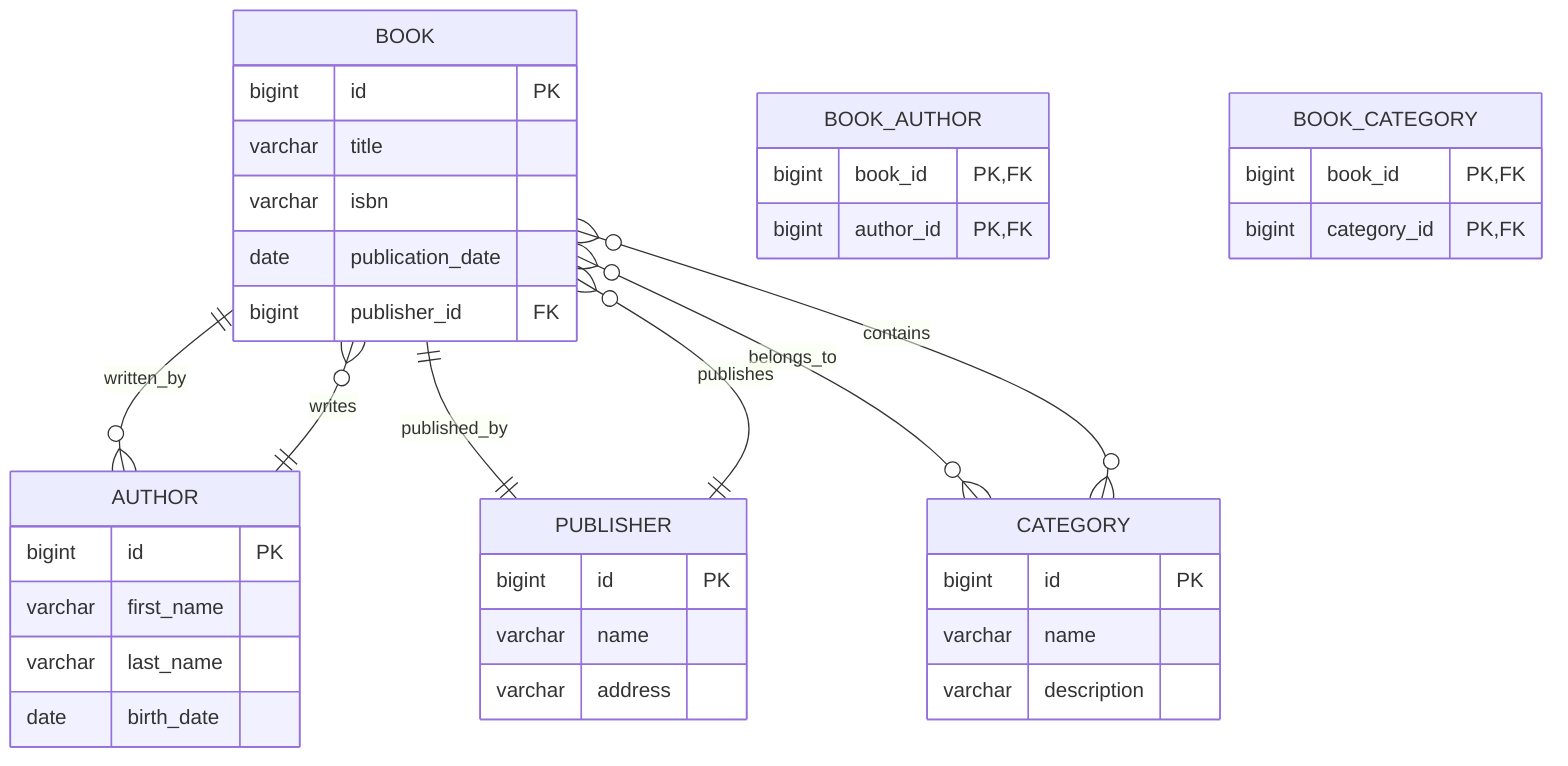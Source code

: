 erDiagram
    BOOK ||--o{ AUTHOR : written_by
    BOOK ||--|| PUBLISHER : published_by
    BOOK }o--o{ CATEGORY : belongs_to
    AUTHOR ||--o{ BOOK : writes
    PUBLISHER ||--o{ BOOK : publishes
    CATEGORY }o--o{ BOOK : contains

    BOOK {
        bigint id PK
        varchar title
        varchar isbn
        date publication_date
        bigint publisher_id FK
    }

    AUTHOR {
        bigint id PK
        varchar first_name
        varchar last_name
        date birth_date
    }

    PUBLISHER {
        bigint id PK
        varchar name
        varchar address
    }

    CATEGORY {
        bigint id PK
        varchar name
        varchar description
    }

    BOOK_AUTHOR {
        bigint book_id PK,FK
        bigint author_id PK,FK
    }

    BOOK_CATEGORY {
        bigint book_id PK,FK
        bigint category_id PK,FK
    }